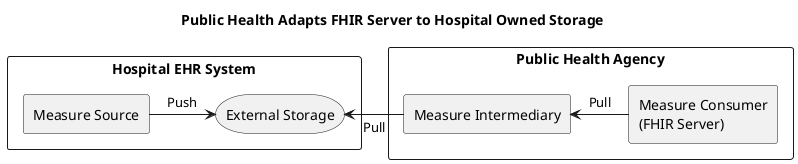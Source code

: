 @startuml
title Public Health Adapts FHIR Server to Hospital Owned Storage
rectangle "Hospital EHR System" as Hospital {
agent "Measure Source" as MeasureSource
storage "External Storage" as ExternalStorage
}
rectangle "Public Health Agency" as Agency {
agent "Measure Intermediary" as MeasureIntermediary
agent "Measure Consumer\n(FHIR Server)" as MeasureConsumer
}


MeasureSource -> ExternalStorage : Push
ExternalStorage <- MeasureIntermediary : Pull
MeasureIntermediary <- MeasureConsumer : Pull

@enduml
